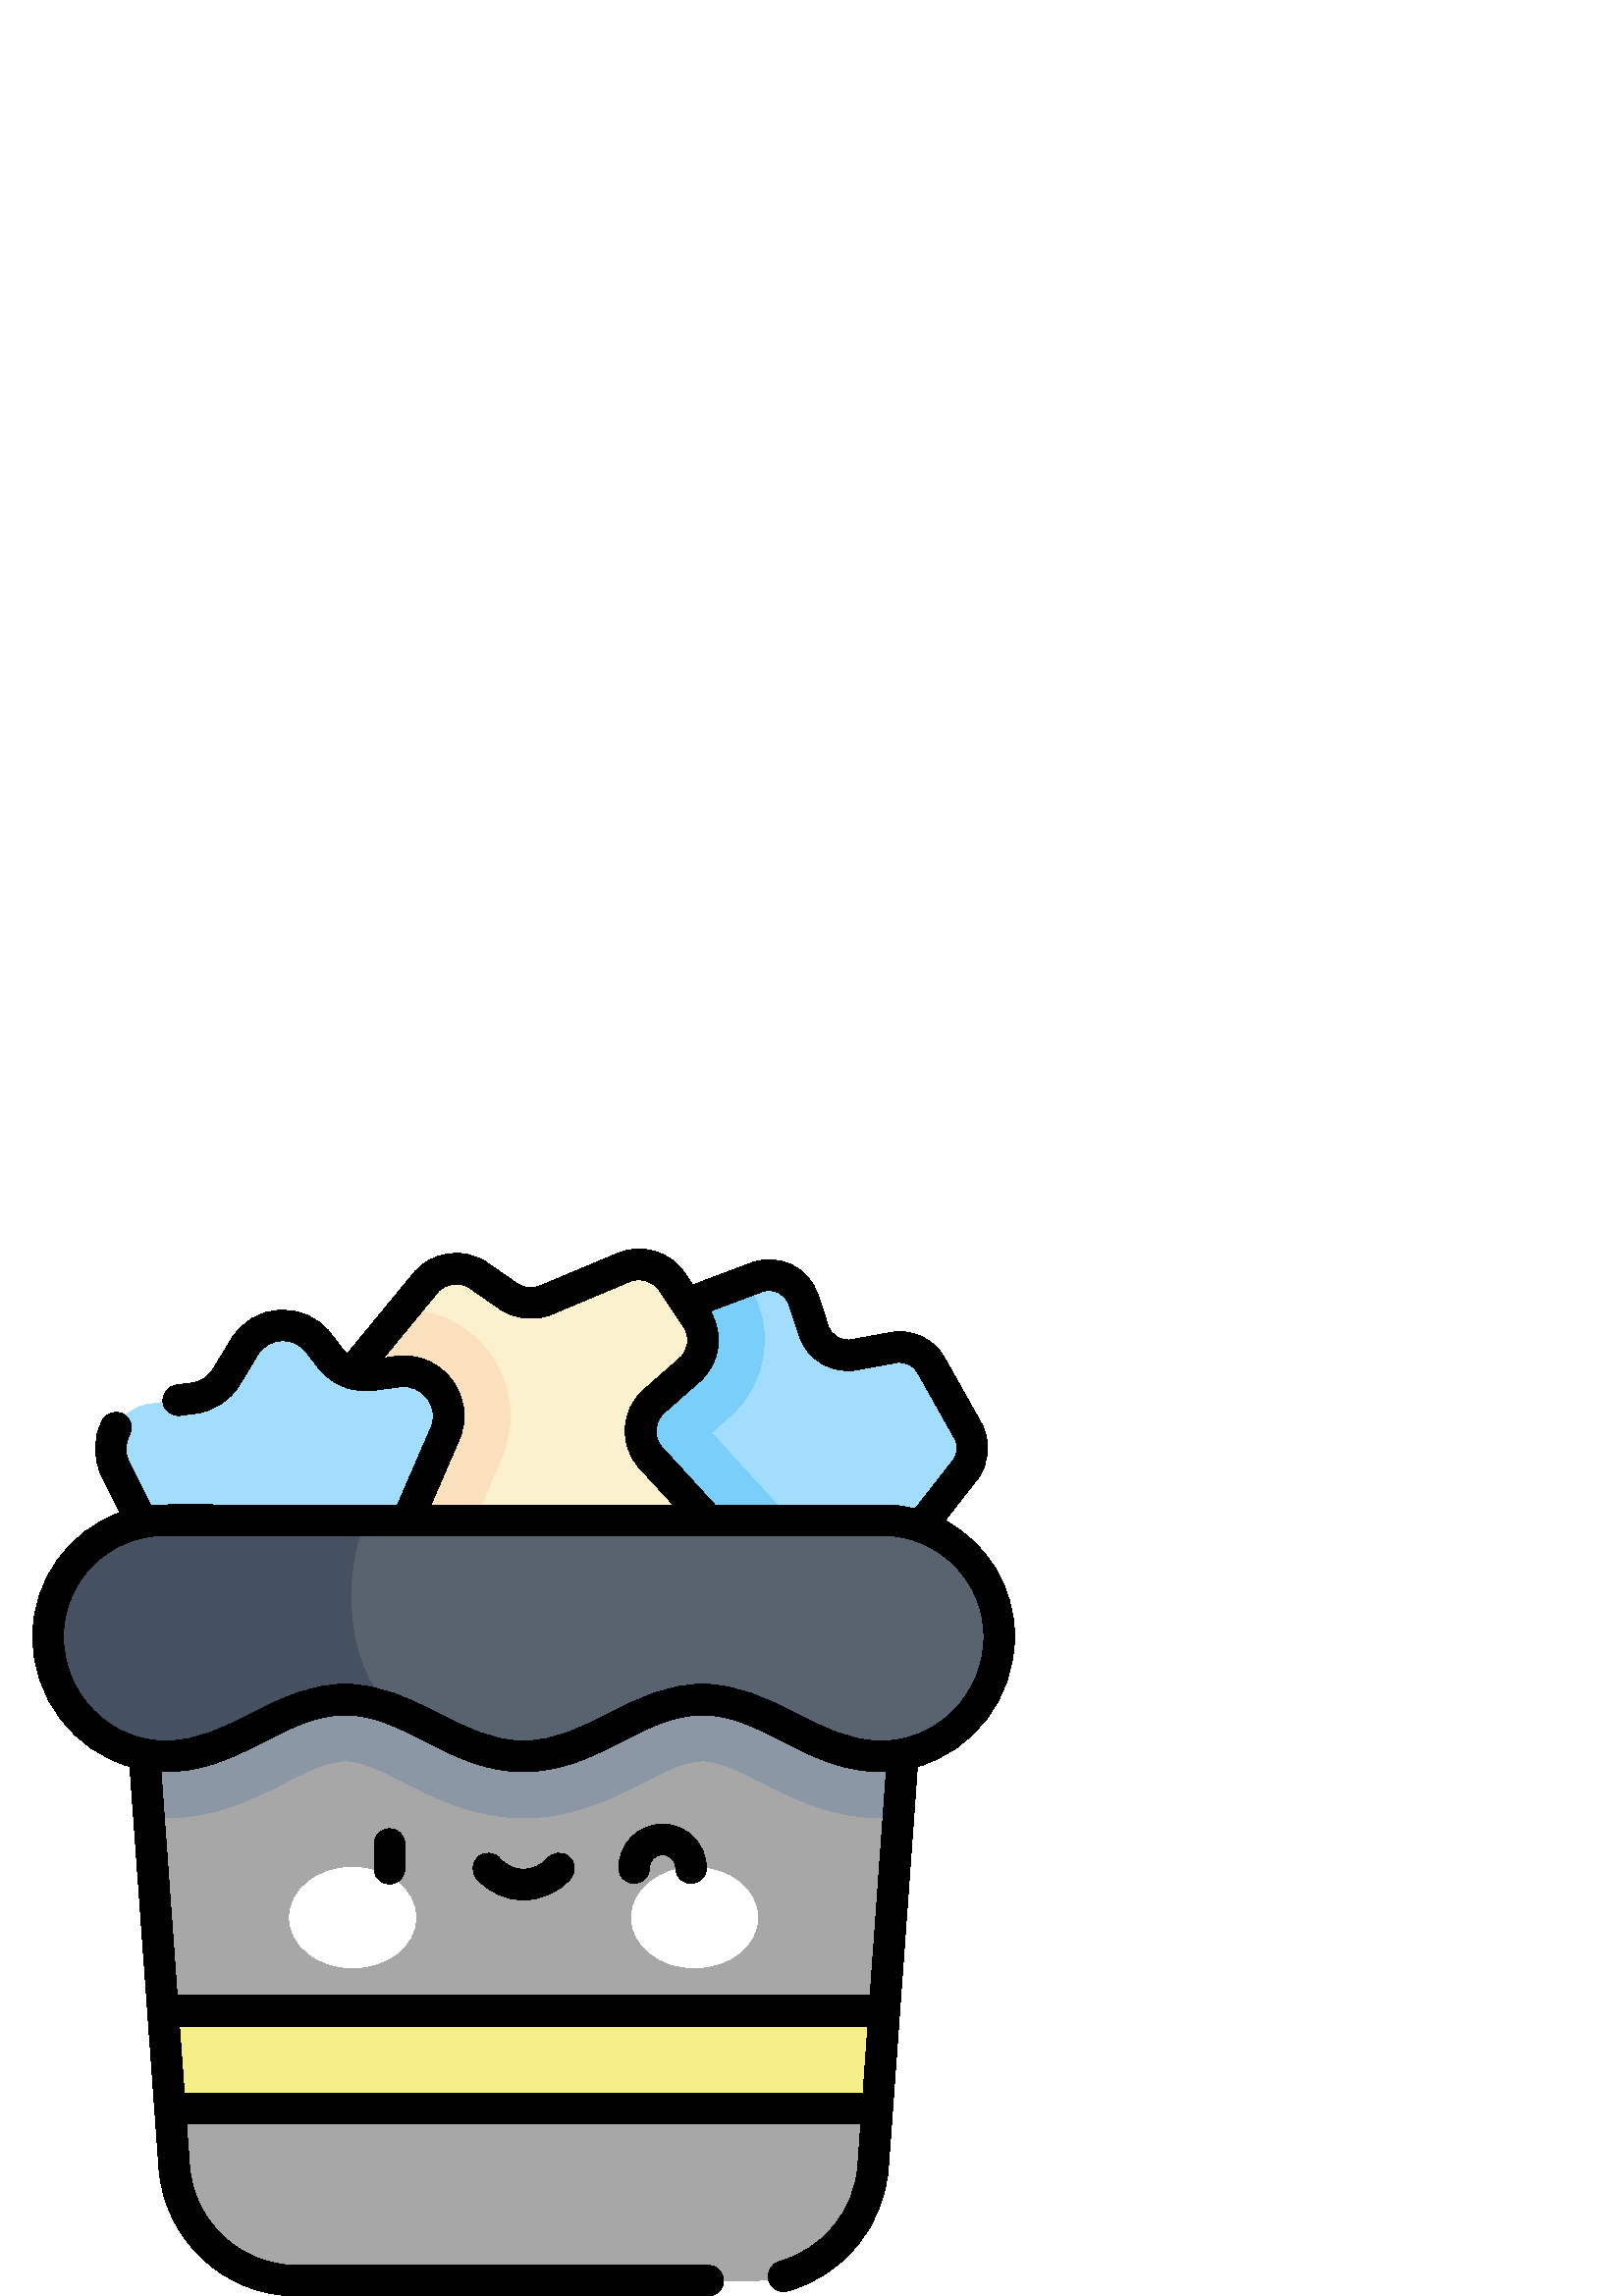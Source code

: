 %!PS-Adobe-3.0 EPSF-3.0
%%Pages: 1
%%DocumentData: Clean7Bit
%%LanguageLevel: 2
%%BoundingBox: 12 0 372 384
%%EndComments
%%BeginProlog
50 dict begin
/q { gsave } bind def
/Q { grestore } bind def
/cm { 6 array astore concat } bind def
/w { setlinewidth } bind def
/J { setlinecap } bind def
/j { setlinejoin } bind def
/M { setmiterlimit } bind def
/d { setdash } bind def
/m { moveto } bind def
/l { lineto } bind def
/c { curveto } bind def
/h { closepath } bind def
/re { exch dup neg 3 1 roll 5 3 roll moveto 0 rlineto
      0 exch rlineto 0 rlineto closepath } bind def
/S { stroke } bind def
/f { fill } bind def
/f* { eofill } bind def
/n { newpath } bind def
/W { clip } bind def
/W* { eoclip } bind def
/BT { } bind def
/ET { } bind def
/BDC { mark 3 1 roll /BDC pdfmark } bind def
/EMC { mark /EMC pdfmark } bind def
/cairo_store_point { /cairo_point_y exch def /cairo_point_x exch def } def
/Tj { show currentpoint cairo_store_point } bind def
/TJ {
  {
    dup
    type /stringtype eq
    { show } { -0.001 mul 0 cairo_font_matrix dtransform rmoveto } ifelse
  } forall
  currentpoint cairo_store_point
} bind def
/cairo_selectfont { cairo_font_matrix aload pop pop pop 0 0 6 array astore
    cairo_font exch selectfont cairo_point_x cairo_point_y moveto } bind def
/Tf { pop /cairo_font exch def /cairo_font_matrix where
      { pop cairo_selectfont } if } bind def
/Td { matrix translate cairo_font_matrix matrix concatmatrix dup
      /cairo_font_matrix exch def dup 4 get exch 5 get cairo_store_point
      /cairo_font where { pop cairo_selectfont } if } bind def
/Tm { 2 copy 8 2 roll 6 array astore /cairo_font_matrix exch def
      cairo_store_point /cairo_font where { pop cairo_selectfont } if } bind def
/g { setgray } bind def
/rg { setrgbcolor } bind def
/d1 { setcachedevice } bind def
/cairo_data_source {
  CairoDataIndex CairoData length lt
    { CairoData CairoDataIndex get /CairoDataIndex CairoDataIndex 1 add def }
    { () } ifelse
} def
/cairo_flush_ascii85_file { cairo_ascii85_file status { cairo_ascii85_file flushfile } if } def
/cairo_image { image cairo_flush_ascii85_file } def
/cairo_imagemask { imagemask cairo_flush_ascii85_file } def
%%EndProlog
%%BeginSetup
%%EndSetup
%%Page: 1 1
%%BeginPageSetup
%%PageBoundingBox: 12 0 372 384
%%EndPageSetup
q 12 0 360 384 rectclip
1 0 0 -1 0 384 cm q
0.635 0.867 0.992 rg
230.633 27.996 m 277.5 10.402 l 284.457 7.789 292.188 11.48 294.535 18.527
 c 298.371 30.059 l 300.43 36.246 306.727 39.977 313.145 38.812 c 327.617
 36.18 l 333.113 35.18 338.637 37.777 341.379 42.645 c 354.875 66.629 l 
357.465 71.238 357.035 76.953 353.781 81.117 c 320.445 123.789 l 208.957
 122.238 l h
230.633 27.996 m f
0.478 0.808 0.98 rg
208.957 122.238 m 312.246 123.676 l 260.742 67.391 l 267.793 61.184 l 281.66
 48.973 284.348 28.195 274.047 12.859 c 273.422 11.93 l 230.637 27.996 l
 h
208.957 122.238 m f
0.965 0.933 0.525 rg
334.203 141.855 m 49.797 141.855 l 63.887 336.664 l 65.586 360.172 85.156
 378.375 108.727 378.375 c 275.273 378.375 l 298.844 378.375 318.414 360.172
 320.113 336.664 c h
334.203 141.855 m f
0.655 g
324.254 279.406 m 334.203 141.855 l 49.797 141.855 l 59.746 279.406 l h
324.254 279.406 m f
0.545 0.592 0.647 rg
54.602 208.281 m 89.113 211.637 109.906 187.766 126.473 187.766 c 141.949
 187.766 160.945 208.594 192 208.594 c 223.027 208.594 242.055 187.766 257.531
 187.766 c 274.016 187.766 294.961 211.625 329.398 208.285 c 334.203 141.855
 l 49.797 141.855 l h
54.602 208.281 m f
0.655 g
62.332 315.188 m 63.887 336.664 l 65.586 360.172 85.156 378.375 108.727
 378.375 c 275.273 378.375 l 298.844 378.375 318.414 360.172 320.113 336.664
 c 321.668 315.188 l h
62.332 315.188 m f
0.984 0.945 0.812 rg
157.082 113.547 m 116.754 60.117 l 156.066 12.41 l 160.844 6.609 169.266
 5.441 175.441 9.723 c 186.359 17.293 l 190.414 20.105 195.625 20.652 200.176
 18.746 c 228.797 6.742 l 235.16 4.074 242.523 6.281 246.371 12.008 c 255.367
 25.402 l 259.41 31.422 258.363 39.504 252.922 44.297 c 239.707 55.934 l
 233.641 61.277 233.141 70.559 238.598 76.523 c 277.555 119.094 l h
157.082 113.547 m f
0.98 0.878 0.741 rg
180.613 39.945 m 173.375 28.922 161.23 22.344 148.121 22.344 c 148.039 
22.344 147.957 22.348 147.875 22.348 c 116.758 60.117 l 157.082 113.547 
l 167.648 114.035 l 183.781 76.793 l 189.016 64.711 187.832 50.938 180.613
 39.945 c h
180.613 39.945 m f
0.635 0.867 0.992 rg
55.258 106.539 m 42.316 80.652 l 37.285 70.586 43.613 58.551 54.758 56.992
 c 71.203 54.695 l 76.105 54.008 80.438 51.152 83.004 46.918 c 89.652 35.934
 l 95.652 26.016 109.754 25.246 116.797 34.449 c 121.031 39.98 l 124.621
 44.668 130.449 47.074 136.301 46.285 c 145.832 44.996 l 158.531 43.285 
168.23 56.094 163.137 67.848 c 137.422 127.203 l h
55.258 106.539 m f
0.349 0.388 0.435 rg
366.375 142.137 m 366.375 166.156 347.098 186.082 323.078 186.094 c 297.727
 186.105 281.539 165.266 257.531 165.266 c 233.527 165.266 217.34 186.094
 192 186.094 c 166.66 186.094 150.473 165.266 126.473 165.266 c 102.461 
165.266 86.273 186.102 60.922 186.094 c 36.902 186.082 17.625 166.156 17.625
 142.137 c 17.625 118.57 36.73 99.465 60.301 99.465 c 323.703 99.465 l 347.27
 99.465 366.375 118.57 366.375 142.137 c h
366.375 142.137 m f
0.271 0.314 0.376 rg
60.301 99.465 m 36.73 99.465 17.625 118.57 17.625 142.137 c 17.625 166.156
 36.902 186.082 60.922 186.094 c 86.273 186.102 102.461 165.266 126.469 
165.266 c 132.539 165.266 138.109 166.602 143.453 168.59 c 125.621 152.613
 125.602 116.559 134.25 99.465 c h
60.301 99.465 m f
1 g
152.449 245.219 m 152.449 255.387 142.098 263.633 129.324 263.633 c 116.551
 263.633 106.199 255.387 106.199 245.219 c 106.199 235.047 116.551 226.801
 129.324 226.801 c 142.098 226.801 152.449 235.047 152.449 245.219 c h
152.449 245.219 m f
277.801 245.219 m 277.801 255.387 267.449 263.633 254.676 263.633 c 241.902
 263.633 231.551 255.387 231.551 245.219 c 231.551 235.047 241.902 226.801
 254.676 226.801 c 267.449 226.801 277.801 235.047 277.801 245.219 c h
277.801 245.219 m f
0 g
346.5 99.574 m 358.211 84.582 l 362.879 78.605 363.492 70.477 359.773 63.871
 c 346.281 39.887 l 342.367 32.93 334.465 29.219 326.609 30.645 c 312.137
 33.277 l 308.5 33.941 304.875 31.789 303.707 28.281 c 299.871 16.754 l 
296.527 6.707 285.512 1.387 275.523 5.133 c 253.965 13.23 l 251.039 8.875
 l 245.711 0.938 235.438 -2.141 226.621 1.555 c 198 13.559 l 195.207 14.73
 192.055 14.398 189.566 12.672 c 178.645 5.102 l 170.133 -0.801 158.309 
0.836 151.723 8.832 c 127.336 38.43 l 125.613 37.051 125.305 36.168 121.266
 31.031 c 111.824 18.703 92.898 19.703 84.84 33.02 c 78.191 44.004 l 76.496
 46.805 73.664 48.672 70.422 49.125 c 64.543 49.945 l 61.465 50.375 59.32
 53.219 59.75 56.297 c 60.18 59.371 63.023 61.516 66.098 61.09 c 71.98 60.266
 l 78.59 59.34 84.359 55.539 87.816 49.832 c 94.465 38.844 l 98.434 32.285
 107.707 31.828 112.332 37.871 c 116.566 43.398 l 119.16 46.789 122.645 
49.285 126.535 50.703 c 126.781 50.812 127.035 50.898 127.289 50.969 c 130.391
 51.977 133.723 52.309 137.055 51.859 c 146.586 50.574 l 154.938 49.441 
161.328 57.871 157.973 65.613 c 145.746 93.84 l 54.301 93.93 59.762 93.641
 55.328 94.098 c 47.348 78.137 l 45.75 74.941 45.805 71.305 47.496 68.16
 c 48.969 65.426 47.941 62.012 45.207 60.543 c 42.469 59.07 39.059 60.094
 37.586 62.832 c 34.191 69.148 34.078 76.754 37.285 83.168 c 44.035 96.664
 l 25.383 103.359 12 121.211 12 142.137 c 12 164.797 27.094 183.945 47.625
 189.836 c 58.277 337.07 l 60.18 363.387 82.34 384 108.727 384 c 259.664
 384 l 262.773 384 265.289 381.48 265.289 378.375 c 265.289 375.266 262.773
 372.75 259.664 372.75 c 108.727 372.75 l 88.211 372.75 70.977 356.719 69.496
 336.258 c 68.383 320.812 l 315.621 320.812 l 314.504 336.258 l 313.305 
352.82 301.754 366.918 285.762 371.336 c 282.766 372.164 281.012 375.262
 281.836 378.254 c 282.664 381.25 285.762 383.008 288.758 382.18 c 309.328
 376.5 324.184 358.371 325.723 337.07 c 336.375 189.84 l 356.906 183.945
 372 164.797 372 142.137 c 372 123.746 361.664 107.73 346.5 99.574 c h
256.641 48.516 m 264.004 42.031 265.543 31.105 260.379 22.836 c 279.477
 15.668 l 283.449 14.176 287.855 16.277 289.195 20.305 c 293.031 31.832 
l 295.957 40.625 305.035 46.004 314.148 44.344 c 328.621 41.715 l 331.754
 41.141 334.91 42.625 336.473 45.402 c 349.973 69.387 l 351.457 72.027 351.211
 75.273 349.348 77.656 c 335.551 95.316 l 331.758 94.355 327.789 93.84 323.699
 93.84 c 262.07 93.84 l 242.746 72.727 l 239.41 69.082 239.719 63.418 243.426
 60.152 c h
168.297 70.086 m 175.129 54.316 162.129 37.121 145.082 39.422 c 140.598
 40.027 l 160.406 15.984 l 163.301 12.473 168.496 11.754 172.238 14.344 
c 183.156 21.914 l 188.816 25.844 195.996 26.598 202.352 23.93 c 230.969
 11.93 l 234.848 10.305 239.359 11.656 241.703 15.145 c 250.699 28.539 l
 253.156 32.199 252.516 37.16 249.203 40.074 c 235.992 51.711 l 227.551 
59.141 226.859 72.023 234.449 80.32 c 246.82 93.84 l 158.008 93.84 l h
316.434 309.562 m 67.566 309.562 l 65.793 285.031 l 318.207 285.031 l h
319.023 273.781 m 64.977 273.781 l 59.039 191.668 l 87.109 192.762 103.844
 170.891 126.473 170.891 c 148.562 170.891 164.965 191.719 192 191.719 c
 219.051 191.719 235.414 170.891 257.531 170.891 c 280.262 170.891 296.816
 192.766 324.961 191.668 c h
323.078 180.469 m 323.07 180.469 323.066 180.469 323.059 180.469 c 299.523
 180.469 283.305 159.641 257.531 159.641 c 231.828 159.641 215.465 180.469
 192 180.469 c 168.52 180.469 152.207 159.641 126.473 159.641 c 100.77 159.641
 84.406 180.469 60.941 180.469 c 60.938 180.469 60.93 180.469 60.926 180.469
 c 40.152 180.461 23.254 163.266 23.254 142.137 c 23.254 121.711 39.871 
105.09 60.301 105.09 c 149.406 105.09 l 149.418 105.09 149.426 105.09 149.438
 105.09 c 149.445 105.09 149.449 105.09 149.457 105.09 c 323.703 105.09 
l 344.129 105.09 360.75 121.711 360.75 142.137 c 360.75 163.266 343.848 
180.461 323.078 180.469 c h
142.801 212.637 m 139.695 212.637 137.176 215.156 137.176 218.262 c 137.176
 227.262 l 137.176 230.371 139.695 232.887 142.801 232.887 c 145.91 232.887
 148.426 230.371 148.426 227.262 c 148.426 218.262 l 148.426 215.156 145.91
 212.637 142.801 212.637 c h
208.668 222.965 m 206.324 220.926 202.77 221.168 200.73 223.512 c 198.527
 226.039 195.344 227.492 192 227.492 c 188.656 227.492 185.473 226.039 183.27
 223.512 c 181.23 221.172 177.676 220.926 175.332 222.965 c 172.992 225.008
 172.746 228.562 174.789 230.902 c 179.129 235.883 185.402 238.742 192 238.742
 c 198.594 238.742 204.871 235.883 209.211 230.902 c 211.254 228.562 211.008
 225.008 208.668 222.965 c h
242.934 210.957 m 234.082 210.957 226.879 218.16 226.879 227.012 c 226.879
 230.117 229.398 232.637 232.504 232.637 c 235.613 232.637 238.129 230.117
 238.129 227.012 c 238.129 224.363 240.285 222.207 242.934 222.207 c 245.582
 222.207 247.738 224.363 247.738 227.012 c 247.738 230.117 250.258 232.637
 253.363 232.637 c 256.473 232.637 258.988 230.117 258.988 227.012 c 258.992
 218.156 251.789 210.957 242.934 210.957 c h
242.934 210.957 m f
Q Q
showpage
%%Trailer
end
%%EOF
